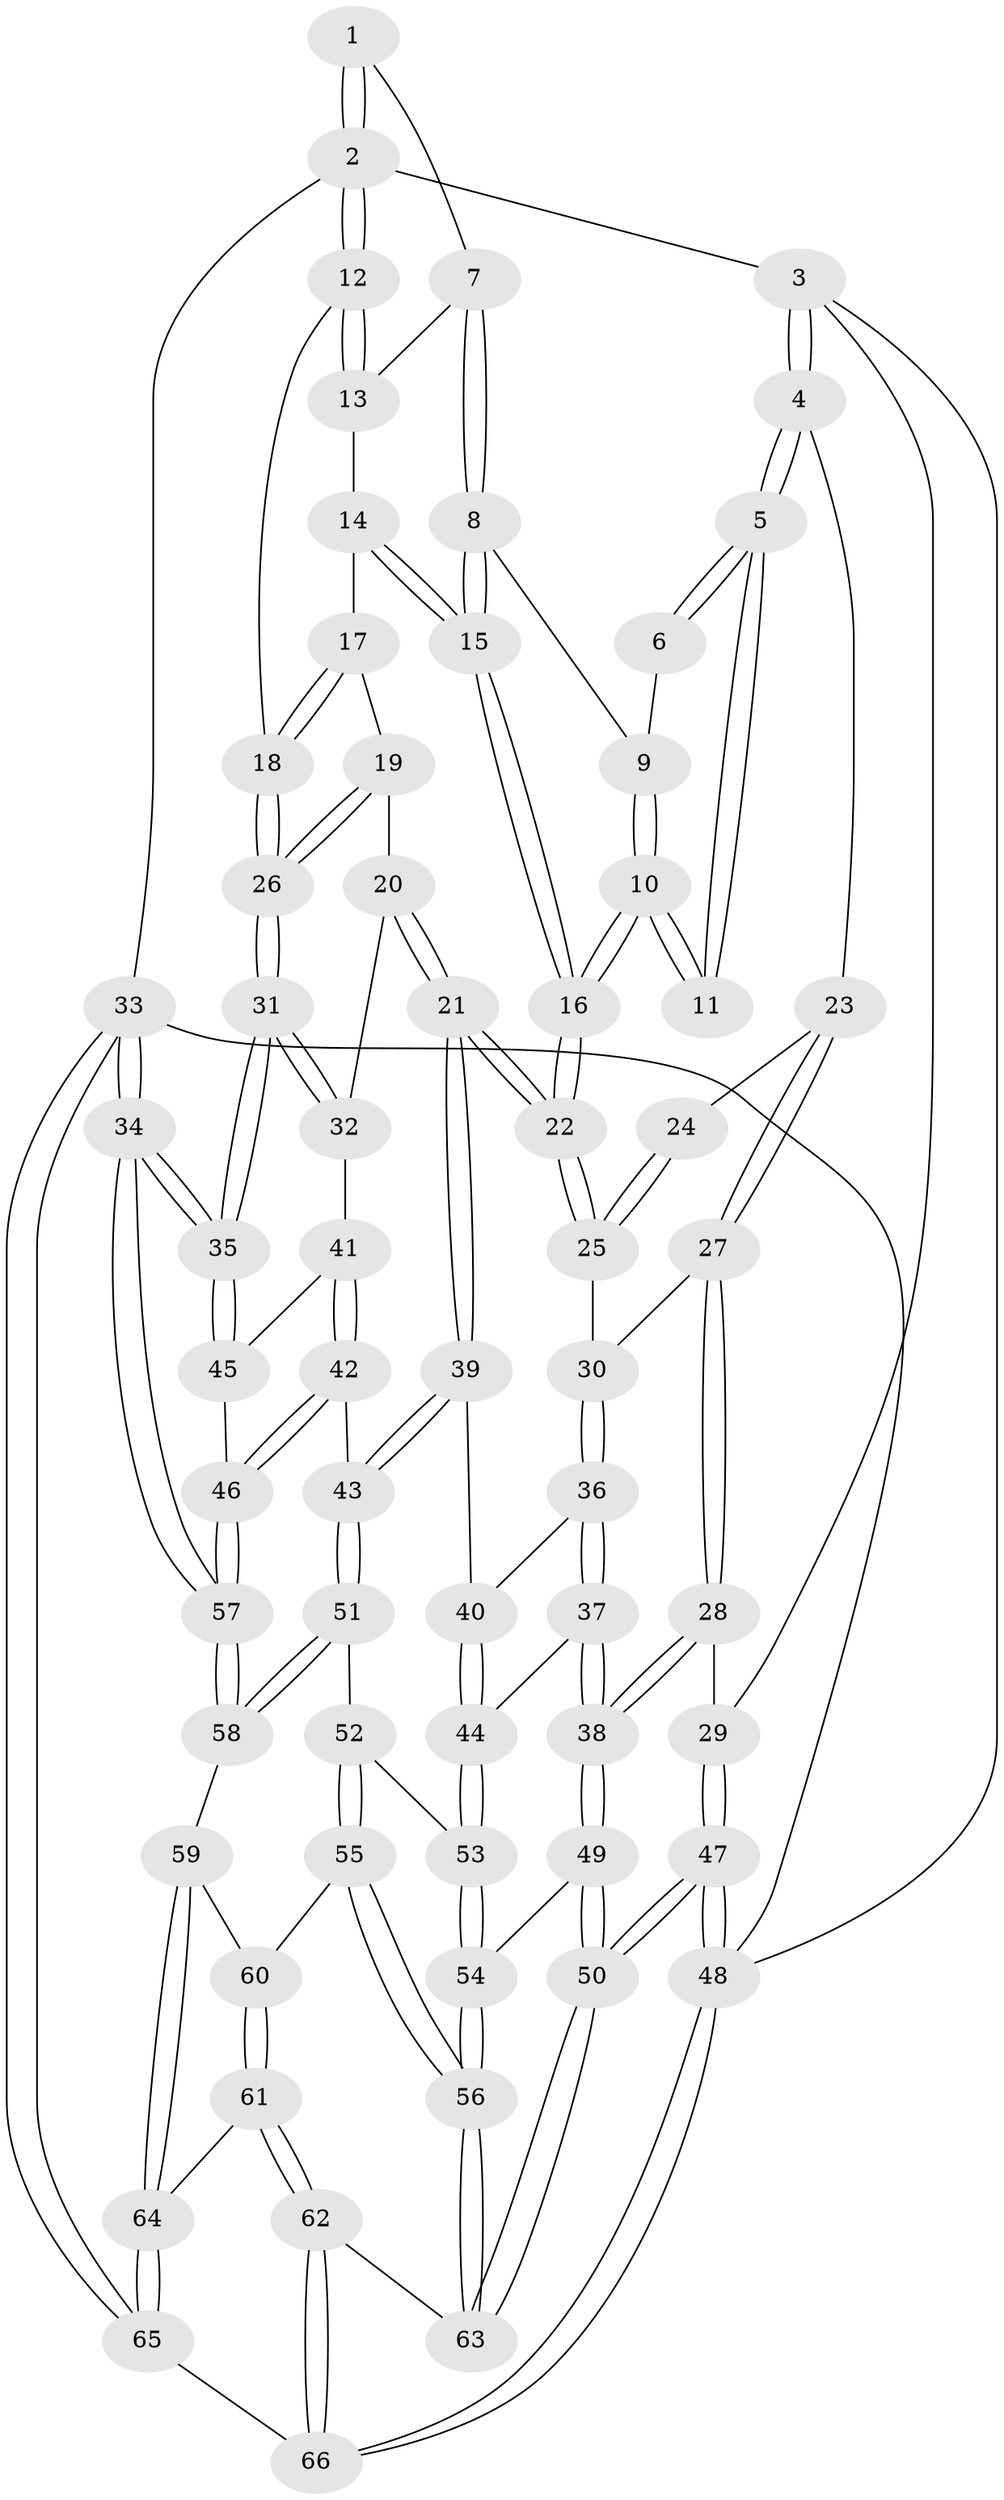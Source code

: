 // coarse degree distribution, {3: 0.08108108108108109, 8: 0.02702702702702703, 5: 0.2972972972972973, 4: 0.5135135135135135, 6: 0.08108108108108109}
// Generated by graph-tools (version 1.1) at 2025/24/03/03/25 07:24:36]
// undirected, 66 vertices, 162 edges
graph export_dot {
graph [start="1"]
  node [color=gray90,style=filled];
  1 [pos="+0.7821535800773101+0"];
  2 [pos="+1+0"];
  3 [pos="+0+0"];
  4 [pos="+0.025789764882590965+0"];
  5 [pos="+0.2084049825288613+0"];
  6 [pos="+0.4415510537900927+0"];
  7 [pos="+0.7061135798679288+0.1232903604146726"];
  8 [pos="+0.6865638723060972+0.1286253244222482"];
  9 [pos="+0.6484499137658913+0.11652975086931766"];
  10 [pos="+0.5052772723470467+0.24757222447517327"];
  11 [pos="+0.4895065402046307+0.23740265356437895"];
  12 [pos="+1+0"];
  13 [pos="+0.7159681877846684+0.12526037723518235"];
  14 [pos="+0.8365193431589347+0.2087664239754852"];
  15 [pos="+0.6736460019347305+0.2793910316270626"];
  16 [pos="+0.6069015968754672+0.4008637539210301"];
  17 [pos="+0.8565459314110002+0.21410010190924114"];
  18 [pos="+1+0"];
  19 [pos="+0.8202488495658361+0.3382815504055853"];
  20 [pos="+0.7792362630830385+0.39959118793440823"];
  21 [pos="+0.6234771909162234+0.4391500872789837"];
  22 [pos="+0.6104444433956463+0.42002265762967395"];
  23 [pos="+0.19560796655711735+0.28597454576382814"];
  24 [pos="+0.41964291518197855+0.2876661139694243"];
  25 [pos="+0.3179765189473208+0.4291005348310287"];
  26 [pos="+1+0.3776685322885194"];
  27 [pos="+0.20883908818866398+0.34153377809238217"];
  28 [pos="+0.06578194829094412+0.5142634069270527"];
  29 [pos="+0+0.4917444123034076"];
  30 [pos="+0.31445224265040805+0.43010763957107895"];
  31 [pos="+1+0.4107692342547255"];
  32 [pos="+0.9221400657754864+0.4766948988146851"];
  33 [pos="+1+1"];
  34 [pos="+1+1"];
  35 [pos="+1+0.7852154910118538"];
  36 [pos="+0.31441156546540355+0.43194141363968175"];
  37 [pos="+0.272481965440255+0.6398199819233663"];
  38 [pos="+0.19820335966710448+0.6845407406928108"];
  39 [pos="+0.6222209638283515+0.5418534419488137"];
  40 [pos="+0.44075830488588913+0.5575162930088464"];
  41 [pos="+0.8680489098463448+0.5755187281535016"];
  42 [pos="+0.7758728427785453+0.6403622319857104"];
  43 [pos="+0.6393949554640824+0.611771247900358"];
  44 [pos="+0.3041900292087406+0.6444340934300352"];
  45 [pos="+0.9340228411428435+0.6156960541139369"];
  46 [pos="+0.8475729829695136+0.7187243267143785"];
  47 [pos="+0+1"];
  48 [pos="+0+1"];
  49 [pos="+0.160452151078504+0.785988999997169"];
  50 [pos="+0.06391413995581546+0.9151421043085876"];
  51 [pos="+0.6343058264259476+0.6219371623563815"];
  52 [pos="+0.5119008995100358+0.6964549952732726"];
  53 [pos="+0.4351945310878039+0.7060496372930076"];
  54 [pos="+0.39248610338881385+0.8310692356166122"];
  55 [pos="+0.503650168452327+0.8500261348487396"];
  56 [pos="+0.43313782127293315+0.8949603529905565"];
  57 [pos="+1+1"];
  58 [pos="+0.6661933432219597+0.8321911929664976"];
  59 [pos="+0.6366142373518808+0.8604259721545704"];
  60 [pos="+0.5181793707870054+0.8535469408962497"];
  61 [pos="+0.5488515528069285+0.9357138327784298"];
  62 [pos="+0.45759532383183765+1"];
  63 [pos="+0.42750302174271976+0.926204610948984"];
  64 [pos="+0.6251971029211887+0.8994520896317315"];
  65 [pos="+0.6536197953089813+1"];
  66 [pos="+0.4680550160480259+1"];
  1 -- 2;
  1 -- 2;
  1 -- 7;
  2 -- 3;
  2 -- 12;
  2 -- 12;
  2 -- 33;
  3 -- 4;
  3 -- 4;
  3 -- 29;
  3 -- 48;
  4 -- 5;
  4 -- 5;
  4 -- 23;
  5 -- 6;
  5 -- 6;
  5 -- 11;
  5 -- 11;
  6 -- 9;
  7 -- 8;
  7 -- 8;
  7 -- 13;
  8 -- 9;
  8 -- 15;
  8 -- 15;
  9 -- 10;
  9 -- 10;
  10 -- 11;
  10 -- 11;
  10 -- 16;
  10 -- 16;
  12 -- 13;
  12 -- 13;
  12 -- 18;
  13 -- 14;
  14 -- 15;
  14 -- 15;
  14 -- 17;
  15 -- 16;
  15 -- 16;
  16 -- 22;
  16 -- 22;
  17 -- 18;
  17 -- 18;
  17 -- 19;
  18 -- 26;
  18 -- 26;
  19 -- 20;
  19 -- 26;
  19 -- 26;
  20 -- 21;
  20 -- 21;
  20 -- 32;
  21 -- 22;
  21 -- 22;
  21 -- 39;
  21 -- 39;
  22 -- 25;
  22 -- 25;
  23 -- 24;
  23 -- 27;
  23 -- 27;
  24 -- 25;
  24 -- 25;
  25 -- 30;
  26 -- 31;
  26 -- 31;
  27 -- 28;
  27 -- 28;
  27 -- 30;
  28 -- 29;
  28 -- 38;
  28 -- 38;
  29 -- 47;
  29 -- 47;
  30 -- 36;
  30 -- 36;
  31 -- 32;
  31 -- 32;
  31 -- 35;
  31 -- 35;
  32 -- 41;
  33 -- 34;
  33 -- 34;
  33 -- 65;
  33 -- 65;
  33 -- 48;
  34 -- 35;
  34 -- 35;
  34 -- 57;
  34 -- 57;
  35 -- 45;
  35 -- 45;
  36 -- 37;
  36 -- 37;
  36 -- 40;
  37 -- 38;
  37 -- 38;
  37 -- 44;
  38 -- 49;
  38 -- 49;
  39 -- 40;
  39 -- 43;
  39 -- 43;
  40 -- 44;
  40 -- 44;
  41 -- 42;
  41 -- 42;
  41 -- 45;
  42 -- 43;
  42 -- 46;
  42 -- 46;
  43 -- 51;
  43 -- 51;
  44 -- 53;
  44 -- 53;
  45 -- 46;
  46 -- 57;
  46 -- 57;
  47 -- 48;
  47 -- 48;
  47 -- 50;
  47 -- 50;
  48 -- 66;
  48 -- 66;
  49 -- 50;
  49 -- 50;
  49 -- 54;
  50 -- 63;
  50 -- 63;
  51 -- 52;
  51 -- 58;
  51 -- 58;
  52 -- 53;
  52 -- 55;
  52 -- 55;
  53 -- 54;
  53 -- 54;
  54 -- 56;
  54 -- 56;
  55 -- 56;
  55 -- 56;
  55 -- 60;
  56 -- 63;
  56 -- 63;
  57 -- 58;
  57 -- 58;
  58 -- 59;
  59 -- 60;
  59 -- 64;
  59 -- 64;
  60 -- 61;
  60 -- 61;
  61 -- 62;
  61 -- 62;
  61 -- 64;
  62 -- 63;
  62 -- 66;
  62 -- 66;
  64 -- 65;
  64 -- 65;
  65 -- 66;
}
